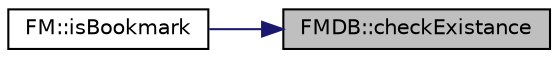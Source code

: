 digraph "FMDB::checkExistance"
{
 // INTERACTIVE_SVG=YES
 // LATEX_PDF_SIZE
  edge [fontname="Helvetica",fontsize="10",labelfontname="Helvetica",labelfontsize="10"];
  node [fontname="Helvetica",fontsize="10",shape=record];
  rankdir="RL";
  Node10 [label="FMDB::checkExistance",height=0.2,width=0.4,color="black", fillcolor="grey75", style="filled", fontcolor="black",tooltip=" "];
  Node10 -> Node11 [dir="back",color="midnightblue",fontsize="10",style="solid",fontname="Helvetica"];
  Node11 [label="FM::isBookmark",height=0.2,width=0.4,color="black", fillcolor="white", style="filled",URL="$class_f_m.html#a7394d8c5e13ab376291f6d19bbeedc10",tooltip=" "];
}
